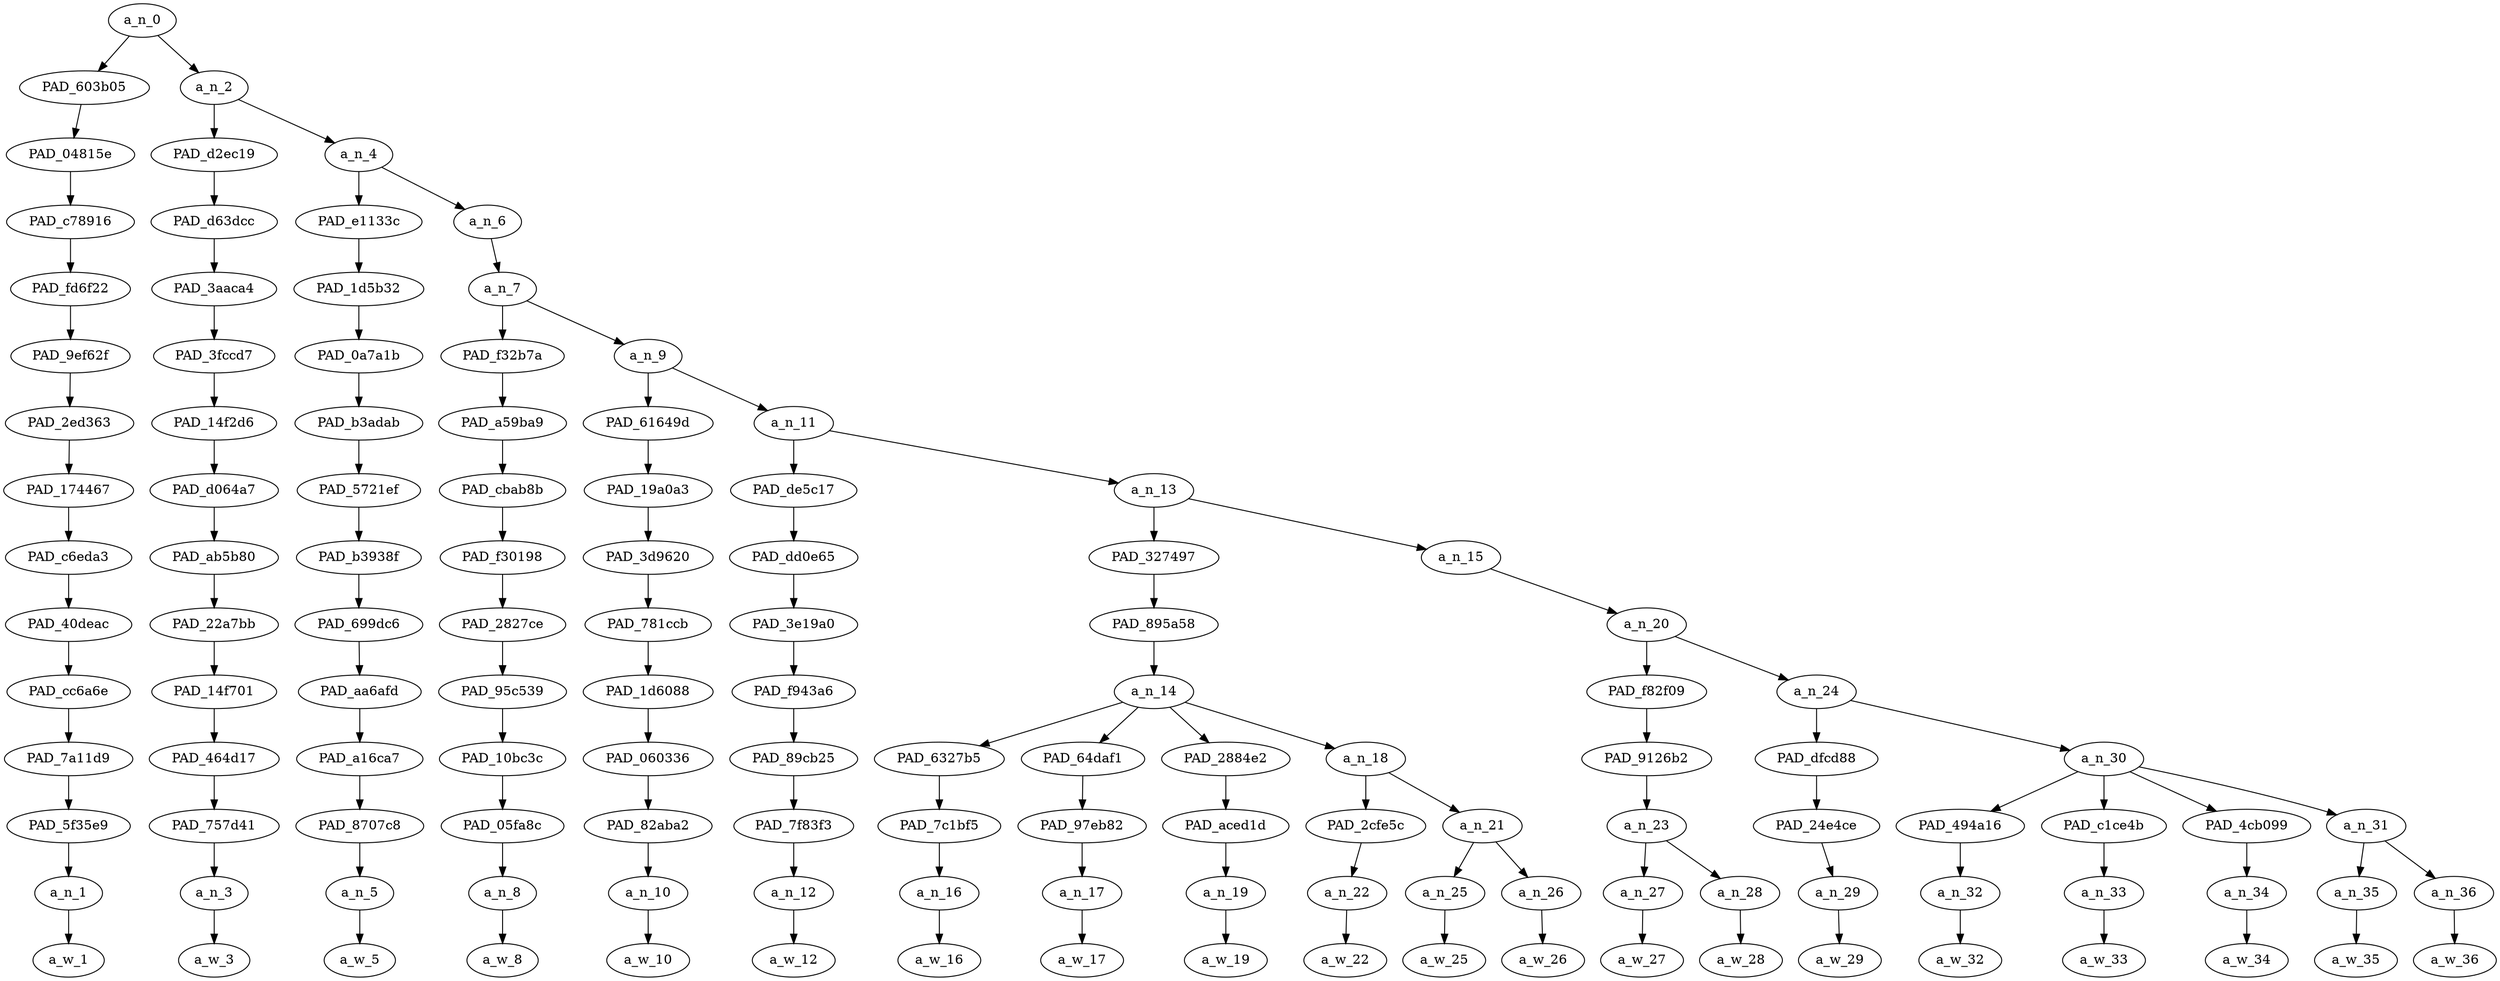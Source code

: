 strict digraph "" {
	a_n_0	[div_dir=1,
		index=0,
		level=14,
		pos="1.065673828125,14!",
		text_span="[0, 1, 2, 3, 4, 5, 6, 7, 8, 9, 10, 11, 12, 13, 14, 15, 16, 17, 18, 19]",
		value=0.99999999];
	PAD_603b05	[div_dir=-1,
		index=0,
		level=13,
		pos="0.0,13!",
		text_span="[0]",
		value=0.02793636];
	a_n_0 -> PAD_603b05;
	a_n_2	[div_dir=1,
		index=1,
		level=13,
		pos="2.13134765625,13!",
		text_span="[1, 2, 3, 4, 5, 6, 7, 8, 9, 10, 11, 12, 13, 14, 15, 16, 17, 18, 19]",
		value=0.97194694];
	a_n_0 -> a_n_2;
	PAD_04815e	[div_dir=-1,
		index=0,
		level=12,
		pos="0.0,12!",
		text_span="[0]",
		value=0.02793636];
	PAD_603b05 -> PAD_04815e;
	PAD_c78916	[div_dir=-1,
		index=0,
		level=11,
		pos="0.0,11!",
		text_span="[0]",
		value=0.02793636];
	PAD_04815e -> PAD_c78916;
	PAD_fd6f22	[div_dir=-1,
		index=0,
		level=10,
		pos="0.0,10!",
		text_span="[0]",
		value=0.02793636];
	PAD_c78916 -> PAD_fd6f22;
	PAD_9ef62f	[div_dir=-1,
		index=0,
		level=9,
		pos="0.0,9!",
		text_span="[0]",
		value=0.02793636];
	PAD_fd6f22 -> PAD_9ef62f;
	PAD_2ed363	[div_dir=-1,
		index=0,
		level=8,
		pos="0.0,8!",
		text_span="[0]",
		value=0.02793636];
	PAD_9ef62f -> PAD_2ed363;
	PAD_174467	[div_dir=-1,
		index=0,
		level=7,
		pos="0.0,7!",
		text_span="[0]",
		value=0.02793636];
	PAD_2ed363 -> PAD_174467;
	PAD_c6eda3	[div_dir=-1,
		index=0,
		level=6,
		pos="0.0,6!",
		text_span="[0]",
		value=0.02793636];
	PAD_174467 -> PAD_c6eda3;
	PAD_40deac	[div_dir=-1,
		index=0,
		level=5,
		pos="0.0,5!",
		text_span="[0]",
		value=0.02793636];
	PAD_c6eda3 -> PAD_40deac;
	PAD_cc6a6e	[div_dir=-1,
		index=0,
		level=4,
		pos="0.0,4!",
		text_span="[0]",
		value=0.02793636];
	PAD_40deac -> PAD_cc6a6e;
	PAD_7a11d9	[div_dir=-1,
		index=0,
		level=3,
		pos="0.0,3!",
		text_span="[0]",
		value=0.02793636];
	PAD_cc6a6e -> PAD_7a11d9;
	PAD_5f35e9	[div_dir=-1,
		index=0,
		level=2,
		pos="0.0,2!",
		text_span="[0]",
		value=0.02793636];
	PAD_7a11d9 -> PAD_5f35e9;
	a_n_1	[div_dir=-1,
		index=0,
		level=1,
		pos="0.0,1!",
		text_span="[0]",
		value=0.02793636];
	PAD_5f35e9 -> a_n_1;
	a_w_1	[div_dir=0,
		index=0,
		level=0,
		pos="0,0!",
		text_span="[0]",
		value=i];
	a_n_1 -> a_w_1;
	PAD_d2ec19	[div_dir=-1,
		index=1,
		level=12,
		pos="1.0,12!",
		text_span="[1]",
		value=0.02425592];
	a_n_2 -> PAD_d2ec19;
	a_n_4	[div_dir=1,
		index=2,
		level=12,
		pos="3.2626953125,12!",
		text_span="[2, 3, 4, 5, 6, 7, 8, 9, 10, 11, 12, 13, 14, 15, 16, 17, 18, 19]",
		value=0.94752473];
	a_n_2 -> a_n_4;
	PAD_d63dcc	[div_dir=-1,
		index=1,
		level=11,
		pos="1.0,11!",
		text_span="[1]",
		value=0.02425592];
	PAD_d2ec19 -> PAD_d63dcc;
	PAD_3aaca4	[div_dir=-1,
		index=1,
		level=10,
		pos="1.0,10!",
		text_span="[1]",
		value=0.02425592];
	PAD_d63dcc -> PAD_3aaca4;
	PAD_3fccd7	[div_dir=-1,
		index=1,
		level=9,
		pos="1.0,9!",
		text_span="[1]",
		value=0.02425592];
	PAD_3aaca4 -> PAD_3fccd7;
	PAD_14f2d6	[div_dir=-1,
		index=1,
		level=8,
		pos="1.0,8!",
		text_span="[1]",
		value=0.02425592];
	PAD_3fccd7 -> PAD_14f2d6;
	PAD_d064a7	[div_dir=-1,
		index=1,
		level=7,
		pos="1.0,7!",
		text_span="[1]",
		value=0.02425592];
	PAD_14f2d6 -> PAD_d064a7;
	PAD_ab5b80	[div_dir=-1,
		index=1,
		level=6,
		pos="1.0,6!",
		text_span="[1]",
		value=0.02425592];
	PAD_d064a7 -> PAD_ab5b80;
	PAD_22a7bb	[div_dir=-1,
		index=1,
		level=5,
		pos="1.0,5!",
		text_span="[1]",
		value=0.02425592];
	PAD_ab5b80 -> PAD_22a7bb;
	PAD_14f701	[div_dir=-1,
		index=1,
		level=4,
		pos="1.0,4!",
		text_span="[1]",
		value=0.02425592];
	PAD_22a7bb -> PAD_14f701;
	PAD_464d17	[div_dir=-1,
		index=1,
		level=3,
		pos="1.0,3!",
		text_span="[1]",
		value=0.02425592];
	PAD_14f701 -> PAD_464d17;
	PAD_757d41	[div_dir=-1,
		index=1,
		level=2,
		pos="1.0,2!",
		text_span="[1]",
		value=0.02425592];
	PAD_464d17 -> PAD_757d41;
	a_n_3	[div_dir=-1,
		index=1,
		level=1,
		pos="1.0,1!",
		text_span="[1]",
		value=0.02425592];
	PAD_757d41 -> a_n_3;
	a_w_3	[div_dir=0,
		index=1,
		level=0,
		pos="1,0!",
		text_span="[1]",
		value=am];
	a_n_3 -> a_w_3;
	PAD_e1133c	[div_dir=1,
		index=2,
		level=11,
		pos="2.0,11!",
		text_span="[2]",
		value=0.04528800];
	a_n_4 -> PAD_e1133c;
	a_n_6	[div_dir=1,
		index=3,
		level=11,
		pos="4.525390625,11!",
		text_span="[3, 4, 5, 6, 7, 8, 9, 10, 11, 12, 13, 14, 15, 16, 17, 18, 19]",
		value=0.90203396];
	a_n_4 -> a_n_6;
	PAD_1d5b32	[div_dir=1,
		index=2,
		level=10,
		pos="2.0,10!",
		text_span="[2]",
		value=0.04528800];
	PAD_e1133c -> PAD_1d5b32;
	PAD_0a7a1b	[div_dir=1,
		index=2,
		level=9,
		pos="2.0,9!",
		text_span="[2]",
		value=0.04528800];
	PAD_1d5b32 -> PAD_0a7a1b;
	PAD_b3adab	[div_dir=1,
		index=2,
		level=8,
		pos="2.0,8!",
		text_span="[2]",
		value=0.04528800];
	PAD_0a7a1b -> PAD_b3adab;
	PAD_5721ef	[div_dir=1,
		index=2,
		level=7,
		pos="2.0,7!",
		text_span="[2]",
		value=0.04528800];
	PAD_b3adab -> PAD_5721ef;
	PAD_b3938f	[div_dir=1,
		index=2,
		level=6,
		pos="2.0,6!",
		text_span="[2]",
		value=0.04528800];
	PAD_5721ef -> PAD_b3938f;
	PAD_699dc6	[div_dir=1,
		index=2,
		level=5,
		pos="2.0,5!",
		text_span="[2]",
		value=0.04528800];
	PAD_b3938f -> PAD_699dc6;
	PAD_aa6afd	[div_dir=1,
		index=2,
		level=4,
		pos="2.0,4!",
		text_span="[2]",
		value=0.04528800];
	PAD_699dc6 -> PAD_aa6afd;
	PAD_a16ca7	[div_dir=1,
		index=2,
		level=3,
		pos="2.0,3!",
		text_span="[2]",
		value=0.04528800];
	PAD_aa6afd -> PAD_a16ca7;
	PAD_8707c8	[div_dir=1,
		index=2,
		level=2,
		pos="2.0,2!",
		text_span="[2]",
		value=0.04528800];
	PAD_a16ca7 -> PAD_8707c8;
	a_n_5	[div_dir=1,
		index=2,
		level=1,
		pos="2.0,1!",
		text_span="[2]",
		value=0.04528800];
	PAD_8707c8 -> a_n_5;
	a_w_5	[div_dir=0,
		index=2,
		level=0,
		pos="2,0!",
		text_span="[2]",
		value=screaming];
	a_n_5 -> a_w_5;
	a_n_7	[div_dir=1,
		index=3,
		level=10,
		pos="4.525390625,10!",
		text_span="[3, 4, 5, 6, 7, 8, 9, 10, 11, 12, 13, 14, 15, 16, 17, 18, 19]",
		value=0.90184806];
	a_n_6 -> a_n_7;
	PAD_f32b7a	[div_dir=1,
		index=3,
		level=9,
		pos="3.0,9!",
		text_span="[3]",
		value=0.02283470];
	a_n_7 -> PAD_f32b7a;
	a_n_9	[div_dir=1,
		index=4,
		level=9,
		pos="6.05078125,9!",
		text_span="[4, 5, 6, 7, 8, 9, 10, 11, 12, 13, 14, 15, 16, 17, 18, 19]",
		value=0.87882745];
	a_n_7 -> a_n_9;
	PAD_a59ba9	[div_dir=1,
		index=3,
		level=8,
		pos="3.0,8!",
		text_span="[3]",
		value=0.02283470];
	PAD_f32b7a -> PAD_a59ba9;
	PAD_cbab8b	[div_dir=1,
		index=3,
		level=7,
		pos="3.0,7!",
		text_span="[3]",
		value=0.02283470];
	PAD_a59ba9 -> PAD_cbab8b;
	PAD_f30198	[div_dir=1,
		index=3,
		level=6,
		pos="3.0,6!",
		text_span="[3]",
		value=0.02283470];
	PAD_cbab8b -> PAD_f30198;
	PAD_2827ce	[div_dir=1,
		index=3,
		level=5,
		pos="3.0,5!",
		text_span="[3]",
		value=0.02283470];
	PAD_f30198 -> PAD_2827ce;
	PAD_95c539	[div_dir=1,
		index=3,
		level=4,
		pos="3.0,4!",
		text_span="[3]",
		value=0.02283470];
	PAD_2827ce -> PAD_95c539;
	PAD_10bc3c	[div_dir=1,
		index=3,
		level=3,
		pos="3.0,3!",
		text_span="[3]",
		value=0.02283470];
	PAD_95c539 -> PAD_10bc3c;
	PAD_05fa8c	[div_dir=1,
		index=3,
		level=2,
		pos="3.0,2!",
		text_span="[3]",
		value=0.02283470];
	PAD_10bc3c -> PAD_05fa8c;
	a_n_8	[div_dir=1,
		index=3,
		level=1,
		pos="3.0,1!",
		text_span="[3]",
		value=0.02283470];
	PAD_05fa8c -> a_n_8;
	a_w_8	[div_dir=0,
		index=3,
		level=0,
		pos="3,0!",
		text_span="[3]",
		value=this];
	a_n_8 -> a_w_8;
	PAD_61649d	[div_dir=1,
		index=4,
		level=8,
		pos="4.0,8!",
		text_span="[4]",
		value=0.02072162];
	a_n_9 -> PAD_61649d;
	a_n_11	[div_dir=1,
		index=5,
		level=8,
		pos="8.1015625,8!",
		text_span="[5, 6, 7, 8, 9, 10, 11, 12, 13, 14, 15, 16, 17, 18, 19]",
		value=0.85792394];
	a_n_9 -> a_n_11;
	PAD_19a0a3	[div_dir=1,
		index=4,
		level=7,
		pos="4.0,7!",
		text_span="[4]",
		value=0.02072162];
	PAD_61649d -> PAD_19a0a3;
	PAD_3d9620	[div_dir=1,
		index=4,
		level=6,
		pos="4.0,6!",
		text_span="[4]",
		value=0.02072162];
	PAD_19a0a3 -> PAD_3d9620;
	PAD_781ccb	[div_dir=1,
		index=4,
		level=5,
		pos="4.0,5!",
		text_span="[4]",
		value=0.02072162];
	PAD_3d9620 -> PAD_781ccb;
	PAD_1d6088	[div_dir=1,
		index=4,
		level=4,
		pos="4.0,4!",
		text_span="[4]",
		value=0.02072162];
	PAD_781ccb -> PAD_1d6088;
	PAD_060336	[div_dir=1,
		index=4,
		level=3,
		pos="4.0,3!",
		text_span="[4]",
		value=0.02072162];
	PAD_1d6088 -> PAD_060336;
	PAD_82aba2	[div_dir=1,
		index=4,
		level=2,
		pos="4.0,2!",
		text_span="[4]",
		value=0.02072162];
	PAD_060336 -> PAD_82aba2;
	a_n_10	[div_dir=1,
		index=4,
		level=1,
		pos="4.0,1!",
		text_span="[4]",
		value=0.02072162];
	PAD_82aba2 -> a_n_10;
	a_w_10	[div_dir=0,
		index=4,
		level=0,
		pos="4,0!",
		text_span="[4]",
		value=will];
	a_n_10 -> a_w_10;
	PAD_de5c17	[div_dir=-1,
		index=5,
		level=7,
		pos="5.0,7!",
		text_span="[5]",
		value=0.02449663];
	a_n_11 -> PAD_de5c17;
	a_n_13	[div_dir=1,
		index=6,
		level=7,
		pos="11.203125,7!",
		text_span="[6, 7, 8, 9, 10, 11, 12, 13, 14, 15, 16, 17, 18, 19]",
		value=0.83324791];
	a_n_11 -> a_n_13;
	PAD_dd0e65	[div_dir=-1,
		index=5,
		level=6,
		pos="5.0,6!",
		text_span="[5]",
		value=0.02449663];
	PAD_de5c17 -> PAD_dd0e65;
	PAD_3e19a0	[div_dir=-1,
		index=5,
		level=5,
		pos="5.0,5!",
		text_span="[5]",
		value=0.02449663];
	PAD_dd0e65 -> PAD_3e19a0;
	PAD_f943a6	[div_dir=-1,
		index=5,
		level=4,
		pos="5.0,4!",
		text_span="[5]",
		value=0.02449663];
	PAD_3e19a0 -> PAD_f943a6;
	PAD_89cb25	[div_dir=-1,
		index=5,
		level=3,
		pos="5.0,3!",
		text_span="[5]",
		value=0.02449663];
	PAD_f943a6 -> PAD_89cb25;
	PAD_7f83f3	[div_dir=-1,
		index=5,
		level=2,
		pos="5.0,2!",
		text_span="[5]",
		value=0.02449663];
	PAD_89cb25 -> PAD_7f83f3;
	a_n_12	[div_dir=-1,
		index=5,
		level=1,
		pos="5.0,1!",
		text_span="[5]",
		value=0.02449663];
	PAD_7f83f3 -> a_n_12;
	a_w_12	[div_dir=0,
		index=5,
		level=0,
		pos="5,0!",
		text_span="[5]",
		value=be];
	a_n_12 -> a_w_12;
	PAD_327497	[div_dir=1,
		index=6,
		level=6,
		pos="8.3125,6!",
		text_span="[6, 7, 8, 9, 10, 11]",
		value=0.53398499];
	a_n_13 -> PAD_327497;
	a_n_15	[div_dir=1,
		index=7,
		level=6,
		pos="14.09375,6!",
		text_span="[12, 13, 14, 15, 16, 17, 18, 19]",
		value=0.29906616];
	a_n_13 -> a_n_15;
	PAD_895a58	[div_dir=1,
		index=6,
		level=5,
		pos="8.3125,5!",
		text_span="[6, 7, 8, 9, 10, 11]",
		value=0.53398499];
	PAD_327497 -> PAD_895a58;
	a_n_14	[div_dir=1,
		index=6,
		level=4,
		pos="8.3125,4!",
		text_span="[6, 7, 8, 9, 10, 11]",
		value=0.53398499];
	PAD_895a58 -> a_n_14;
	PAD_6327b5	[div_dir=1,
		index=6,
		level=3,
		pos="6.0,3!",
		text_span="[6]",
		value=0.03868711];
	a_n_14 -> PAD_6327b5;
	PAD_64daf1	[div_dir=1,
		index=7,
		level=3,
		pos="7.0,3!",
		text_span="[7]",
		value=0.03751769];
	a_n_14 -> PAD_64daf1;
	PAD_2884e2	[div_dir=1,
		index=9,
		level=3,
		pos="11.0,3!",
		text_span="[11]",
		value=0.06844903];
	a_n_14 -> PAD_2884e2;
	a_n_18	[div_dir=-1,
		index=8,
		level=3,
		pos="9.25,3!",
		text_span="[8, 9, 10]",
		value=0.38922829];
	a_n_14 -> a_n_18;
	PAD_7c1bf5	[div_dir=1,
		index=6,
		level=2,
		pos="6.0,2!",
		text_span="[6]",
		value=0.03868711];
	PAD_6327b5 -> PAD_7c1bf5;
	a_n_16	[div_dir=1,
		index=6,
		level=1,
		pos="6.0,1!",
		text_span="[6]",
		value=0.03868711];
	PAD_7c1bf5 -> a_n_16;
	a_w_16	[div_dir=0,
		index=6,
		level=0,
		pos="6,0!",
		text_span="[6]",
		value=my];
	a_n_16 -> a_w_16;
	PAD_97eb82	[div_dir=1,
		index=7,
		level=2,
		pos="7.0,2!",
		text_span="[7]",
		value=0.03751769];
	PAD_64daf1 -> PAD_97eb82;
	a_n_17	[div_dir=1,
		index=7,
		level=1,
		pos="7.0,1!",
		text_span="[7]",
		value=0.03751769];
	PAD_97eb82 -> a_n_17;
	a_w_17	[div_dir=0,
		index=7,
		level=0,
		pos="7,0!",
		text_span="[7]",
		value=first];
	a_n_17 -> a_w_17;
	PAD_aced1d	[div_dir=1,
		index=10,
		level=2,
		pos="11.0,2!",
		text_span="[11]",
		value=0.06844903];
	PAD_2884e2 -> PAD_aced1d;
	a_n_19	[div_dir=1,
		index=11,
		level=1,
		pos="11.0,1!",
		text_span="[11]",
		value=0.06844903];
	PAD_aced1d -> a_n_19;
	a_w_19	[div_dir=0,
		index=11,
		level=0,
		pos="11,0!",
		text_span="[11]",
		value=agh];
	a_n_19 -> a_w_19;
	PAD_2cfe5c	[div_dir=1,
		index=9,
		level=2,
		pos="10.0,2!",
		text_span="[10]",
		value=0.08220402];
	a_n_18 -> PAD_2cfe5c;
	a_n_21	[div_dir=-1,
		index=8,
		level=2,
		pos="8.5,2!",
		text_span="[8, 9]",
		value=0.30702382];
	a_n_18 -> a_n_21;
	a_n_22	[div_dir=1,
		index=10,
		level=1,
		pos="10.0,1!",
		text_span="[10]",
		value=0.08220402];
	PAD_2cfe5c -> a_n_22;
	a_w_22	[div_dir=0,
		index=10,
		level=0,
		pos="10,0!",
		text_span="[10]",
		value=comeback];
	a_n_22 -> a_w_22;
	a_n_25	[div_dir=-1,
		index=8,
		level=1,
		pos="8.0,1!",
		text_span="[8]",
		value=0.19849225];
	a_n_21 -> a_n_25;
	a_n_26	[div_dir=1,
		index=9,
		level=1,
		pos="9.0,1!",
		text_span="[9]",
		value=0.10851089];
	a_n_21 -> a_n_26;
	a_w_25	[div_dir=0,
		index=8,
		level=0,
		pos="8,0!",
		text_span="[8]",
		value=stray];
	a_n_25 -> a_w_25;
	a_w_26	[div_dir=0,
		index=9,
		level=0,
		pos="9,0!",
		text_span="[9]",
		value=kids];
	a_n_26 -> a_w_26;
	a_n_20	[div_dir=1,
		index=7,
		level=5,
		pos="14.09375,5!",
		text_span="[12, 13, 14, 15, 16, 17, 18, 19]",
		value=0.29889186];
	a_n_15 -> a_n_20;
	PAD_f82f09	[div_dir=1,
		index=7,
		level=4,
		pos="12.5,4!",
		text_span="[12, 13]",
		value=0.04537724];
	a_n_20 -> PAD_f82f09;
	a_n_24	[div_dir=1,
		index=8,
		level=4,
		pos="15.6875,4!",
		text_span="[14, 15, 16, 17, 18, 19]",
		value=0.25334032];
	a_n_20 -> a_n_24;
	PAD_9126b2	[div_dir=1,
		index=10,
		level=3,
		pos="12.5,3!",
		text_span="[12, 13]",
		value=0.04537724];
	PAD_f82f09 -> PAD_9126b2;
	a_n_23	[div_dir=1,
		index=11,
		level=2,
		pos="12.5,2!",
		text_span="[12, 13]",
		value=0.04537724];
	PAD_9126b2 -> a_n_23;
	a_n_27	[div_dir=1,
		index=12,
		level=1,
		pos="12.0,1!",
		text_span="[12]",
		value=0.02491576];
	a_n_23 -> a_n_27;
	a_n_28	[div_dir=1,
		index=13,
		level=1,
		pos="13.0,1!",
		text_span="[13]",
		value=0.02044324];
	a_n_23 -> a_n_28;
	a_w_27	[div_dir=0,
		index=12,
		level=0,
		pos="12,0!",
		text_span="[12]",
		value=they];
	a_n_27 -> a_w_27;
	a_w_28	[div_dir=0,
		index=13,
		level=0,
		pos="13,0!",
		text_span="[13]",
		value=all];
	a_n_28 -> a_w_28;
	PAD_dfcd88	[div_dir=1,
		index=11,
		level=3,
		pos="14.0,3!",
		text_span="[14]",
		value=0.02998962];
	a_n_24 -> PAD_dfcd88;
	a_n_30	[div_dir=1,
		index=12,
		level=3,
		pos="17.375,3!",
		text_span="[15, 16, 17, 18, 19]",
		value=0.22315769];
	a_n_24 -> a_n_30;
	PAD_24e4ce	[div_dir=1,
		index=12,
		level=2,
		pos="14.0,2!",
		text_span="[14]",
		value=0.02998962];
	PAD_dfcd88 -> PAD_24e4ce;
	a_n_29	[div_dir=1,
		index=14,
		level=1,
		pos="14.0,1!",
		text_span="[14]",
		value=0.02998962];
	PAD_24e4ce -> a_n_29;
	a_w_29	[div_dir=0,
		index=14,
		level=0,
		pos="14,0!",
		text_span="[14]",
		value=look];
	a_n_29 -> a_w_29;
	PAD_494a16	[div_dir=1,
		index=14,
		level=2,
		pos="17.0,2!",
		text_span="[17]",
		value=0.04465620];
	a_n_30 -> PAD_494a16;
	PAD_c1ce4b	[div_dir=1,
		index=15,
		level=2,
		pos="18.0,2!",
		text_span="[18]",
		value=0.08417900];
	a_n_30 -> PAD_c1ce4b;
	PAD_4cb099	[div_dir=-1,
		index=16,
		level=2,
		pos="19.0,2!",
		text_span="[19]",
		value=0.04075385];
	a_n_30 -> PAD_4cb099;
	a_n_31	[div_dir=1,
		index=13,
		level=2,
		pos="15.5,2!",
		text_span="[15, 16]",
		value=0.05336994];
	a_n_30 -> a_n_31;
	a_n_32	[div_dir=1,
		index=17,
		level=1,
		pos="17.0,1!",
		text_span="[17]",
		value=0.04465620];
	PAD_494a16 -> a_n_32;
	a_w_32	[div_dir=0,
		index=17,
		level=0,
		pos="17,0!",
		text_span="[17]",
		value=double];
	a_n_32 -> a_w_32;
	a_n_33	[div_dir=1,
		index=18,
		level=1,
		pos="18.0,1!",
		text_span="[18]",
		value=0.08417900];
	PAD_c1ce4b -> a_n_33;
	a_w_33	[div_dir=0,
		index=18,
		level=0,
		pos="18,0!",
		text_span="[18]",
		value=knot];
	a_n_33 -> a_w_33;
	a_n_34	[div_dir=-1,
		index=19,
		level=1,
		pos="19.0,1!",
		text_span="[19]",
		value=0.04075385];
	PAD_4cb099 -> a_n_34;
	a_w_34	[div_dir=0,
		index=19,
		level=0,
		pos="19,0!",
		text_span="[19]",
		value="<user>"];
	a_n_34 -> a_w_34;
	a_n_35	[div_dir=1,
		index=15,
		level=1,
		pos="15.0,1!",
		text_span="[15]",
		value=0.02092865];
	a_n_31 -> a_n_35;
	a_n_36	[div_dir=1,
		index=16,
		level=1,
		pos="16.0,1!",
		text_span="[16]",
		value=0.03232761];
	a_n_31 -> a_n_36;
	a_w_35	[div_dir=0,
		index=15,
		level=0,
		pos="15,0!",
		text_span="[15]",
		value=so];
	a_n_35 -> a_w_35;
	a_w_36	[div_dir=0,
		index=16,
		level=0,
		pos="16,0!",
		text_span="[16]",
		value=good];
	a_n_36 -> a_w_36;
}
